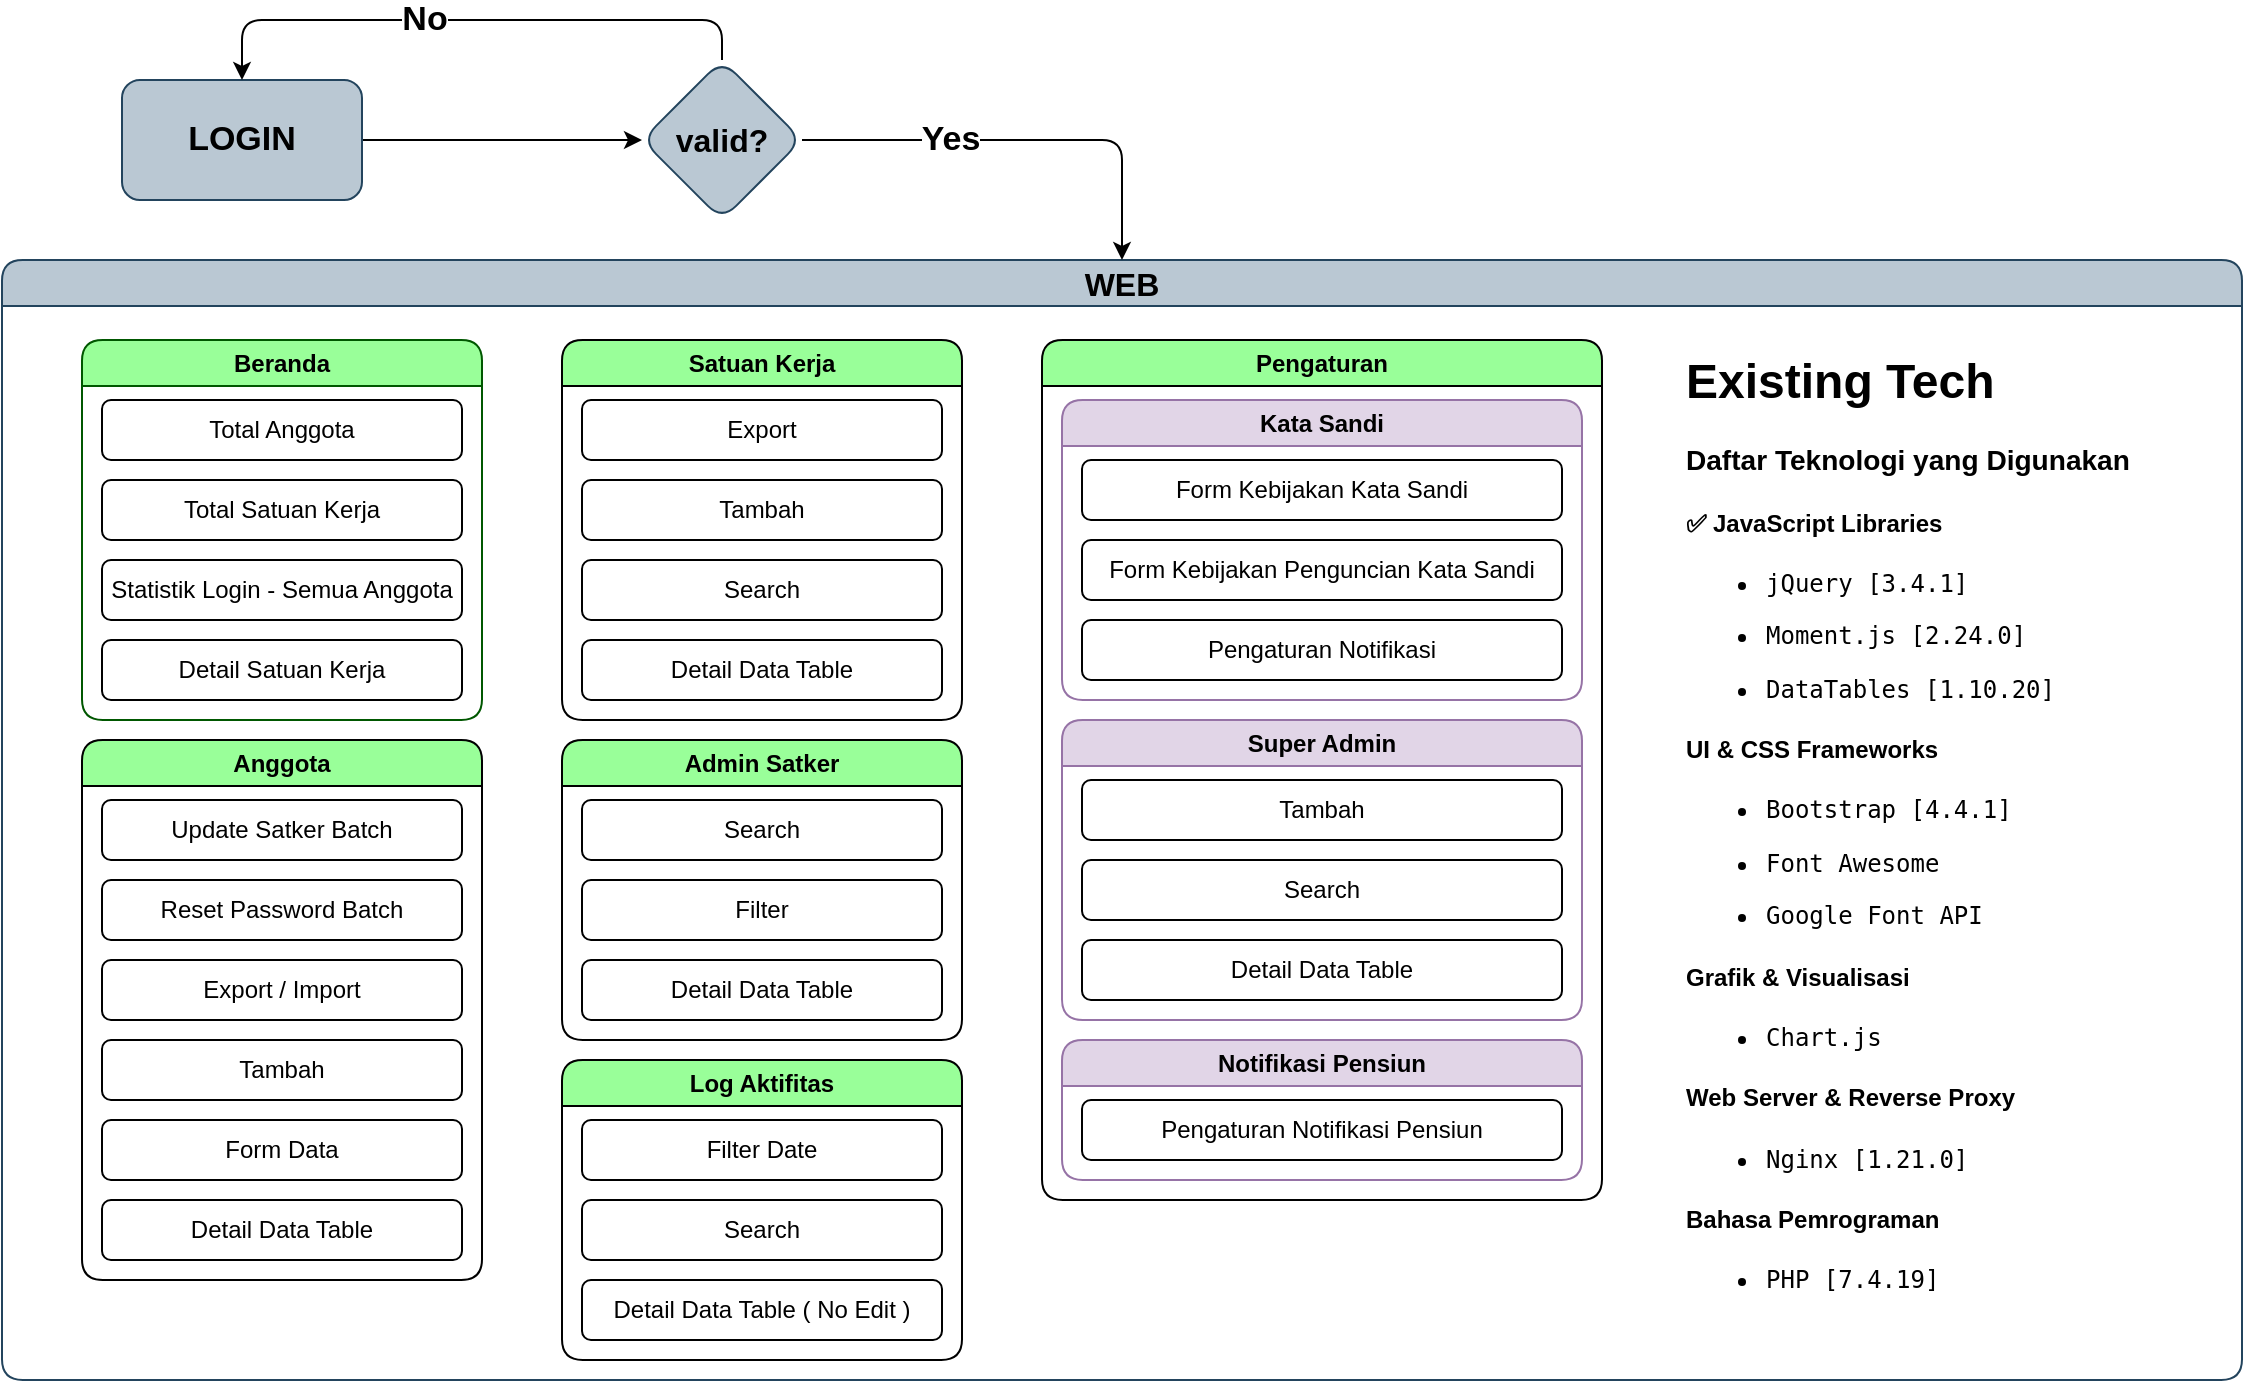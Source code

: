<mxfile version="28.1.0" pages="5">
  <diagram name="flow-app" id="XqosbjUoIenjFJBg-KbU">
    <mxGraphModel dx="1303" dy="1870" grid="1" gridSize="10" guides="1" tooltips="1" connect="1" arrows="1" fold="1" page="1" pageScale="1" pageWidth="827" pageHeight="1169" math="0" shadow="0">
      <root>
        <mxCell id="0" />
        <mxCell id="1" parent="0" />
        <mxCell id="HW3GocyfJ_x_Du0dwWzb-11" style="edgeStyle=orthogonalEdgeStyle;rounded=1;orthogonalLoop=1;jettySize=auto;html=1;exitX=1;exitY=0.5;exitDx=0;exitDy=0;entryX=0;entryY=0.5;entryDx=0;entryDy=0;fontColor=default;labelBackgroundColor=none;" parent="1" source="7VsVqGOLsM9ccXyT8c6a-1" target="HW3GocyfJ_x_Du0dwWzb-1" edge="1">
          <mxGeometry relative="1" as="geometry" />
        </mxCell>
        <mxCell id="7VsVqGOLsM9ccXyT8c6a-1" value="&lt;font style=&quot;font-size: 17px;&quot;&gt;LOGIN&lt;/font&gt;" style="rounded=1;whiteSpace=wrap;html=1;labelBackgroundColor=none;fontStyle=1;fillColor=#bac8d3;strokeColor=#23445d;" parent="1" vertex="1">
          <mxGeometry x="260" y="-50" width="120" height="60" as="geometry" />
        </mxCell>
        <mxCell id="7VsVqGOLsM9ccXyT8c6a-3" value="&lt;font style=&quot;font-size: 16px;&quot;&gt;WEB&lt;/font&gt;" style="swimlane;whiteSpace=wrap;html=1;labelBackgroundColor=none;rounded=1;fillColor=#bac8d3;strokeColor=#23445d;startSize=23;" parent="1" vertex="1">
          <mxGeometry x="200" y="40" width="1120" height="560" as="geometry">
            <mxRectangle x="320" y="40" width="70" height="30" as="alternateBounds" />
          </mxGeometry>
        </mxCell>
        <mxCell id="HW3GocyfJ_x_Du0dwWzb-10" value="&lt;h1 style=&quot;margin-top: 0px;&quot;&gt;Existing Tech&lt;/h1&gt;&lt;h3 data-start=&quot;254&quot; data-end=&quot;292&quot;&gt;Daftar Teknologi yang Digunakan&lt;/h3&gt;&lt;h4 data-start=&quot;294&quot; data-end=&quot;325&quot;&gt;✅ &lt;strong data-start=&quot;301&quot; data-end=&quot;325&quot;&gt;JavaScript Libraries&lt;/strong&gt;&lt;/h4&gt;&lt;ul data-start=&quot;326&quot; data-end=&quot;439&quot;&gt;&lt;li data-start=&quot;326&quot; data-end=&quot;344&quot;&gt;&lt;p data-start=&quot;328&quot; data-end=&quot;344&quot;&gt;&lt;code data-start=&quot;328&quot; data-end=&quot;344&quot;&gt;jQuery [3.4.1]&lt;/code&gt;&lt;/p&gt;&lt;/li&gt;&lt;li data-start=&quot;345&quot; data-end=&quot;367&quot;&gt;&lt;p data-start=&quot;347&quot; data-end=&quot;367&quot;&gt;&lt;code data-start=&quot;347&quot; data-end=&quot;367&quot;&gt;Moment.js [2.24.0]&lt;/code&gt;&lt;/p&gt;&lt;/li&gt;&lt;li data-start=&quot;368&quot; data-end=&quot;392&quot;&gt;&lt;p data-start=&quot;370&quot; data-end=&quot;392&quot;&gt;&lt;code data-start=&quot;370&quot; data-end=&quot;392&quot;&gt;DataTables [1.10.20]&lt;/code&gt;&lt;/p&gt;&lt;/li&gt;&lt;/ul&gt;&lt;h4 data-start=&quot;441&quot; data-end=&quot;472&quot;&gt;&lt;strong data-start=&quot;449&quot; data-end=&quot;472&quot;&gt;UI &amp;amp; CSS Frameworks&lt;/strong&gt;&lt;/h4&gt;&lt;ul data-start=&quot;473&quot; data-end=&quot;531&quot;&gt;&lt;li data-start=&quot;473&quot; data-end=&quot;494&quot;&gt;&lt;p data-start=&quot;475&quot; data-end=&quot;494&quot;&gt;&lt;code data-start=&quot;475&quot; data-end=&quot;494&quot;&gt;Bootstrap [4.4.1]&lt;/code&gt;&lt;/p&gt;&lt;/li&gt;&lt;li data-start=&quot;495&quot; data-end=&quot;511&quot;&gt;&lt;p data-start=&quot;497&quot; data-end=&quot;511&quot;&gt;&lt;code data-start=&quot;497&quot; data-end=&quot;511&quot;&gt;Font Awesome&lt;/code&gt;&lt;/p&gt;&lt;/li&gt;&lt;li data-start=&quot;512&quot; data-end=&quot;531&quot;&gt;&lt;p data-start=&quot;514&quot; data-end=&quot;531&quot;&gt;&lt;code data-start=&quot;514&quot; data-end=&quot;531&quot;&gt;Google Font API&lt;/code&gt;&lt;/p&gt;&lt;/li&gt;&lt;/ul&gt;&lt;h4 data-start=&quot;533&quot; data-end=&quot;565&quot;&gt;&lt;strong data-start=&quot;541&quot; data-end=&quot;565&quot;&gt;Grafik &amp;amp; Visualisasi&lt;/strong&gt;&lt;/h4&gt;&lt;ul data-start=&quot;566&quot; data-end=&quot;578&quot;&gt;&lt;li data-start=&quot;566&quot; data-end=&quot;578&quot;&gt;&lt;p data-start=&quot;568&quot; data-end=&quot;578&quot;&gt;&lt;code data-start=&quot;568&quot; data-end=&quot;578&quot;&gt;Chart.js&lt;/code&gt;&lt;/p&gt;&lt;/li&gt;&lt;/ul&gt;&lt;h4 data-start=&quot;580&quot; data-end=&quot;618&quot;&gt;&lt;strong data-start=&quot;588&quot; data-end=&quot;618&quot;&gt;Web Server &amp;amp; Reverse Proxy&lt;/strong&gt;&lt;/h4&gt;&lt;ul data-start=&quot;619&quot; data-end=&quot;637&quot;&gt;&lt;li data-start=&quot;619&quot; data-end=&quot;637&quot;&gt;&lt;p data-start=&quot;621&quot; data-end=&quot;637&quot;&gt;&lt;code data-start=&quot;621&quot; data-end=&quot;637&quot;&gt;Nginx [1.21.0]&lt;/code&gt;&lt;/p&gt;&lt;/li&gt;&lt;/ul&gt;&lt;h4 data-start=&quot;639&quot; data-end=&quot;670&quot;&gt;&lt;strong data-start=&quot;648&quot; data-end=&quot;670&quot;&gt;Bahasa Pemrograman&lt;/strong&gt;&lt;/h4&gt;&lt;ul data-start=&quot;671&quot; data-end=&quot;687&quot;&gt;&lt;li data-start=&quot;671&quot; data-end=&quot;687&quot;&gt;&lt;p data-start=&quot;673&quot; data-end=&quot;687&quot;&gt;&lt;code data-start=&quot;673&quot; data-end=&quot;687&quot;&gt;PHP [7.4.19]&lt;/code&gt;&lt;/p&gt;&lt;/li&gt;&lt;/ul&gt;" style="text;html=1;whiteSpace=wrap;overflow=hidden;rounded=1;labelBackgroundColor=none;" parent="7VsVqGOLsM9ccXyT8c6a-3" vertex="1">
          <mxGeometry x="840" y="40" width="260" height="500" as="geometry" />
        </mxCell>
        <mxCell id="7VsVqGOLsM9ccXyT8c6a-5" value="Beranda" style="swimlane;whiteSpace=wrap;html=1;labelBackgroundColor=none;rounded=1;fillColor=#99FF99;fontColor=default;strokeColor=#005700;" parent="7VsVqGOLsM9ccXyT8c6a-3" vertex="1">
          <mxGeometry x="40" y="40" width="200" height="190" as="geometry">
            <mxRectangle x="10" y="30" width="90" height="30" as="alternateBounds" />
          </mxGeometry>
        </mxCell>
        <mxCell id="7VsVqGOLsM9ccXyT8c6a-6" value="Total Anggota" style="rounded=1;whiteSpace=wrap;html=1;labelBackgroundColor=none;" parent="7VsVqGOLsM9ccXyT8c6a-5" vertex="1">
          <mxGeometry x="10" y="30" width="180" height="30" as="geometry" />
        </mxCell>
        <mxCell id="7VsVqGOLsM9ccXyT8c6a-7" value="Total Satuan Kerja" style="rounded=1;whiteSpace=wrap;html=1;labelBackgroundColor=none;" parent="7VsVqGOLsM9ccXyT8c6a-5" vertex="1">
          <mxGeometry x="10" y="70" width="180" height="30" as="geometry" />
        </mxCell>
        <mxCell id="7VsVqGOLsM9ccXyT8c6a-11" value="&lt;div&gt;Statistik Login - Semua Anggota&lt;/div&gt;" style="rounded=1;whiteSpace=wrap;html=1;labelBackgroundColor=none;" parent="7VsVqGOLsM9ccXyT8c6a-5" vertex="1">
          <mxGeometry x="10" y="110" width="180" height="30" as="geometry" />
        </mxCell>
        <mxCell id="7VsVqGOLsM9ccXyT8c6a-12" value="Detail Satuan Kerja" style="rounded=1;whiteSpace=wrap;html=1;labelBackgroundColor=none;" parent="7VsVqGOLsM9ccXyT8c6a-5" vertex="1">
          <mxGeometry x="10" y="150" width="180" height="30" as="geometry" />
        </mxCell>
        <mxCell id="7VsVqGOLsM9ccXyT8c6a-13" value="Anggota" style="swimlane;whiteSpace=wrap;html=1;labelBackgroundColor=none;rounded=1;fillColor=#99FF99;" parent="7VsVqGOLsM9ccXyT8c6a-3" vertex="1">
          <mxGeometry x="40" y="240" width="200" height="270" as="geometry" />
        </mxCell>
        <mxCell id="7VsVqGOLsM9ccXyT8c6a-14" value="Update Satker Batch" style="rounded=1;whiteSpace=wrap;html=1;labelBackgroundColor=none;" parent="7VsVqGOLsM9ccXyT8c6a-13" vertex="1">
          <mxGeometry x="10" y="30" width="180" height="30" as="geometry" />
        </mxCell>
        <mxCell id="7VsVqGOLsM9ccXyT8c6a-15" value="Reset Password Batch" style="rounded=1;whiteSpace=wrap;html=1;labelBackgroundColor=none;" parent="7VsVqGOLsM9ccXyT8c6a-13" vertex="1">
          <mxGeometry x="10" y="70" width="180" height="30" as="geometry" />
        </mxCell>
        <mxCell id="7VsVqGOLsM9ccXyT8c6a-16" value="&lt;div&gt;Form Data&lt;/div&gt;" style="rounded=1;whiteSpace=wrap;html=1;labelBackgroundColor=none;" parent="7VsVqGOLsM9ccXyT8c6a-13" vertex="1">
          <mxGeometry x="10" y="190" width="180" height="30" as="geometry" />
        </mxCell>
        <mxCell id="7VsVqGOLsM9ccXyT8c6a-17" value="Detail Data Table" style="rounded=1;whiteSpace=wrap;html=1;labelBackgroundColor=none;" parent="7VsVqGOLsM9ccXyT8c6a-13" vertex="1">
          <mxGeometry x="10" y="230" width="180" height="30" as="geometry" />
        </mxCell>
        <mxCell id="7VsVqGOLsM9ccXyT8c6a-18" value="Export / Import" style="rounded=1;whiteSpace=wrap;html=1;labelBackgroundColor=none;" parent="7VsVqGOLsM9ccXyT8c6a-13" vertex="1">
          <mxGeometry x="10" y="110" width="180" height="30" as="geometry" />
        </mxCell>
        <mxCell id="7VsVqGOLsM9ccXyT8c6a-19" value="Tambah" style="rounded=1;whiteSpace=wrap;html=1;labelBackgroundColor=none;" parent="7VsVqGOLsM9ccXyT8c6a-13" vertex="1">
          <mxGeometry x="10" y="150" width="180" height="30" as="geometry" />
        </mxCell>
        <mxCell id="7VsVqGOLsM9ccXyT8c6a-20" value="Admin Satker" style="swimlane;whiteSpace=wrap;html=1;labelBackgroundColor=none;rounded=1;fillColor=#99FF99;" parent="7VsVqGOLsM9ccXyT8c6a-3" vertex="1">
          <mxGeometry x="280" y="240" width="200" height="150" as="geometry" />
        </mxCell>
        <mxCell id="7VsVqGOLsM9ccXyT8c6a-21" value="Search" style="rounded=1;whiteSpace=wrap;html=1;labelBackgroundColor=none;" parent="7VsVqGOLsM9ccXyT8c6a-20" vertex="1">
          <mxGeometry x="10" y="30" width="180" height="30" as="geometry" />
        </mxCell>
        <mxCell id="7VsVqGOLsM9ccXyT8c6a-22" value="Filter" style="rounded=1;whiteSpace=wrap;html=1;labelBackgroundColor=none;" parent="7VsVqGOLsM9ccXyT8c6a-20" vertex="1">
          <mxGeometry x="10" y="70" width="180" height="30" as="geometry" />
        </mxCell>
        <mxCell id="7VsVqGOLsM9ccXyT8c6a-25" value="Detail Data Table" style="rounded=1;whiteSpace=wrap;html=1;labelBackgroundColor=none;" parent="7VsVqGOLsM9ccXyT8c6a-20" vertex="1">
          <mxGeometry x="10" y="110" width="180" height="30" as="geometry" />
        </mxCell>
        <mxCell id="7VsVqGOLsM9ccXyT8c6a-27" value="Satuan Kerja" style="swimlane;whiteSpace=wrap;html=1;labelBackgroundColor=none;rounded=1;fillColor=#99FF99;" parent="7VsVqGOLsM9ccXyT8c6a-3" vertex="1">
          <mxGeometry x="280" y="40" width="200" height="190" as="geometry" />
        </mxCell>
        <mxCell id="7VsVqGOLsM9ccXyT8c6a-28" value="Export" style="rounded=1;whiteSpace=wrap;html=1;labelBackgroundColor=none;" parent="7VsVqGOLsM9ccXyT8c6a-27" vertex="1">
          <mxGeometry x="10" y="30" width="180" height="30" as="geometry" />
        </mxCell>
        <mxCell id="7VsVqGOLsM9ccXyT8c6a-29" value="Tambah" style="rounded=1;whiteSpace=wrap;html=1;labelBackgroundColor=none;" parent="7VsVqGOLsM9ccXyT8c6a-27" vertex="1">
          <mxGeometry x="10" y="70" width="180" height="30" as="geometry" />
        </mxCell>
        <mxCell id="7VsVqGOLsM9ccXyT8c6a-30" value="Search" style="rounded=1;whiteSpace=wrap;html=1;labelBackgroundColor=none;" parent="7VsVqGOLsM9ccXyT8c6a-27" vertex="1">
          <mxGeometry x="10" y="110" width="180" height="30" as="geometry" />
        </mxCell>
        <mxCell id="7VsVqGOLsM9ccXyT8c6a-31" value="Detail Data Table" style="rounded=1;whiteSpace=wrap;html=1;labelBackgroundColor=none;" parent="7VsVqGOLsM9ccXyT8c6a-27" vertex="1">
          <mxGeometry x="10" y="150" width="180" height="30" as="geometry" />
        </mxCell>
        <mxCell id="7VsVqGOLsM9ccXyT8c6a-32" value="Pengaturan" style="swimlane;whiteSpace=wrap;html=1;labelBackgroundColor=none;rounded=1;fillColor=#99FF99;" parent="7VsVqGOLsM9ccXyT8c6a-3" vertex="1">
          <mxGeometry x="520" y="40" width="280" height="430" as="geometry" />
        </mxCell>
        <mxCell id="7VsVqGOLsM9ccXyT8c6a-37" value="Kata Sandi" style="swimlane;whiteSpace=wrap;html=1;labelBackgroundColor=none;rounded=1;fillColor=#e1d5e7;strokeColor=#9673a6;" parent="7VsVqGOLsM9ccXyT8c6a-32" vertex="1">
          <mxGeometry x="10" y="30" width="260" height="150" as="geometry" />
        </mxCell>
        <mxCell id="7VsVqGOLsM9ccXyT8c6a-38" value="Form&amp;nbsp;Kebijakan Kata Sandi" style="rounded=1;whiteSpace=wrap;html=1;labelBackgroundColor=none;" parent="7VsVqGOLsM9ccXyT8c6a-37" vertex="1">
          <mxGeometry x="10" y="30" width="240" height="30" as="geometry" />
        </mxCell>
        <mxCell id="7VsVqGOLsM9ccXyT8c6a-39" value="Form&amp;nbsp;Kebijakan Penguncian Kata Sandi" style="rounded=1;whiteSpace=wrap;html=1;labelBackgroundColor=none;" parent="7VsVqGOLsM9ccXyT8c6a-37" vertex="1">
          <mxGeometry x="10" y="70" width="240" height="30" as="geometry" />
        </mxCell>
        <mxCell id="7VsVqGOLsM9ccXyT8c6a-40" value="Pengaturan Notifikasi" style="rounded=1;whiteSpace=wrap;html=1;labelBackgroundColor=none;" parent="7VsVqGOLsM9ccXyT8c6a-37" vertex="1">
          <mxGeometry x="10" y="110" width="240" height="30" as="geometry" />
        </mxCell>
        <mxCell id="7VsVqGOLsM9ccXyT8c6a-42" value="Super Admin" style="swimlane;whiteSpace=wrap;html=1;labelBackgroundColor=none;rounded=1;fillColor=#e1d5e7;strokeColor=#9673a6;" parent="7VsVqGOLsM9ccXyT8c6a-32" vertex="1">
          <mxGeometry x="10" y="190" width="260" height="150" as="geometry" />
        </mxCell>
        <mxCell id="7VsVqGOLsM9ccXyT8c6a-43" value="Tambah" style="rounded=1;whiteSpace=wrap;html=1;labelBackgroundColor=none;" parent="7VsVqGOLsM9ccXyT8c6a-42" vertex="1">
          <mxGeometry x="10" y="30" width="240" height="30" as="geometry" />
        </mxCell>
        <mxCell id="7VsVqGOLsM9ccXyT8c6a-44" value="Search" style="rounded=1;whiteSpace=wrap;html=1;labelBackgroundColor=none;" parent="7VsVqGOLsM9ccXyT8c6a-42" vertex="1">
          <mxGeometry x="10" y="70" width="240" height="30" as="geometry" />
        </mxCell>
        <mxCell id="7VsVqGOLsM9ccXyT8c6a-45" value="Detail Data Table" style="rounded=1;whiteSpace=wrap;html=1;labelBackgroundColor=none;" parent="7VsVqGOLsM9ccXyT8c6a-42" vertex="1">
          <mxGeometry x="10" y="110" width="240" height="30" as="geometry" />
        </mxCell>
        <mxCell id="7VsVqGOLsM9ccXyT8c6a-46" value="Notifikasi Pensiun" style="swimlane;whiteSpace=wrap;html=1;labelBackgroundColor=none;rounded=1;fillColor=#e1d5e7;strokeColor=#9673a6;" parent="7VsVqGOLsM9ccXyT8c6a-32" vertex="1">
          <mxGeometry x="10" y="350" width="260" height="70" as="geometry" />
        </mxCell>
        <mxCell id="7VsVqGOLsM9ccXyT8c6a-47" value="Pengaturan Notifikasi Pensiun" style="rounded=1;whiteSpace=wrap;html=1;labelBackgroundColor=none;" parent="7VsVqGOLsM9ccXyT8c6a-46" vertex="1">
          <mxGeometry x="10" y="30" width="240" height="30" as="geometry" />
        </mxCell>
        <mxCell id="7VsVqGOLsM9ccXyT8c6a-50" value="Log Aktifitas" style="swimlane;whiteSpace=wrap;html=1;labelBackgroundColor=none;rounded=1;fillColor=#99FF99;" parent="7VsVqGOLsM9ccXyT8c6a-3" vertex="1">
          <mxGeometry x="280" y="400" width="200" height="150" as="geometry" />
        </mxCell>
        <mxCell id="7VsVqGOLsM9ccXyT8c6a-51" value="Filter Date" style="rounded=1;whiteSpace=wrap;html=1;labelBackgroundColor=none;" parent="7VsVqGOLsM9ccXyT8c6a-50" vertex="1">
          <mxGeometry x="10" y="30" width="180" height="30" as="geometry" />
        </mxCell>
        <mxCell id="7VsVqGOLsM9ccXyT8c6a-52" value="Search" style="rounded=1;whiteSpace=wrap;html=1;labelBackgroundColor=none;" parent="7VsVqGOLsM9ccXyT8c6a-50" vertex="1">
          <mxGeometry x="10" y="70" width="180" height="30" as="geometry" />
        </mxCell>
        <mxCell id="7VsVqGOLsM9ccXyT8c6a-53" value="Detail Data Table ( No Edit )" style="rounded=1;whiteSpace=wrap;html=1;labelBackgroundColor=none;" parent="7VsVqGOLsM9ccXyT8c6a-50" vertex="1">
          <mxGeometry x="10" y="110" width="180" height="30" as="geometry" />
        </mxCell>
        <mxCell id="HW3GocyfJ_x_Du0dwWzb-3" style="edgeStyle=orthogonalEdgeStyle;rounded=1;orthogonalLoop=1;jettySize=auto;html=1;exitX=1;exitY=0.5;exitDx=0;exitDy=0;entryX=0.5;entryY=0;entryDx=0;entryDy=0;labelBackgroundColor=none;fontColor=default;" parent="1" source="HW3GocyfJ_x_Du0dwWzb-1" target="7VsVqGOLsM9ccXyT8c6a-3" edge="1">
          <mxGeometry relative="1" as="geometry" />
        </mxCell>
        <mxCell id="HW3GocyfJ_x_Du0dwWzb-4" value="Yes" style="edgeLabel;html=1;align=center;verticalAlign=middle;resizable=0;points=[];labelBackgroundColor=default;fontStyle=1;rounded=1;fontSize=17;" parent="HW3GocyfJ_x_Du0dwWzb-3" vertex="1" connectable="0">
          <mxGeometry x="-0.33" relative="1" as="geometry">
            <mxPoint as="offset" />
          </mxGeometry>
        </mxCell>
        <mxCell id="HW3GocyfJ_x_Du0dwWzb-7" style="edgeStyle=orthogonalEdgeStyle;rounded=1;orthogonalLoop=1;jettySize=auto;html=1;exitX=0.5;exitY=0;exitDx=0;exitDy=0;entryX=0.5;entryY=0;entryDx=0;entryDy=0;labelBackgroundColor=none;fontColor=default;" parent="1" source="HW3GocyfJ_x_Du0dwWzb-1" target="7VsVqGOLsM9ccXyT8c6a-1" edge="1">
          <mxGeometry relative="1" as="geometry" />
        </mxCell>
        <mxCell id="HW3GocyfJ_x_Du0dwWzb-8" value="No" style="edgeLabel;html=1;align=center;verticalAlign=middle;resizable=0;points=[];labelBackgroundColor=default;fontStyle=1;rounded=1;fontSize=17;" parent="HW3GocyfJ_x_Du0dwWzb-7" vertex="1" connectable="0">
          <mxGeometry x="0.166" relative="1" as="geometry">
            <mxPoint as="offset" />
          </mxGeometry>
        </mxCell>
        <mxCell id="HW3GocyfJ_x_Du0dwWzb-1" value="&lt;font style=&quot;font-size: 16px;&quot;&gt;valid?&lt;/font&gt;" style="rhombus;whiteSpace=wrap;html=1;labelBackgroundColor=none;fontStyle=1;rounded=1;fillColor=#bac8d3;strokeColor=#23445d;" parent="1" vertex="1">
          <mxGeometry x="520" y="-60" width="80" height="80" as="geometry" />
        </mxCell>
      </root>
    </mxGraphModel>
  </diagram>
  <diagram id="DjxgRaAiF9pDD5FH2beJ" name="high-class-diagram">
    <mxGraphModel dx="2522" dy="1637" grid="1" gridSize="10" guides="1" tooltips="1" connect="1" arrows="1" fold="1" page="1" pageScale="1" pageWidth="827" pageHeight="1169" math="0" shadow="0">
      <root>
        <mxCell id="0" />
        <mxCell id="1" parent="0" />
        <mxCell id="h93mqvkhBPS62E_pyWDb-12" value="" style="rounded=0;whiteSpace=wrap;html=1;" parent="1" vertex="1">
          <mxGeometry x="-610" y="-440" width="380" height="400" as="geometry" />
        </mxCell>
        <mxCell id="p6Ga0_kYFzvnGCnmTtnK-66" value="" style="rounded=0;whiteSpace=wrap;html=1;" parent="1" vertex="1">
          <mxGeometry x="-30" width="120" height="80" as="geometry" />
        </mxCell>
        <mxCell id="p6Ga0_kYFzvnGCnmTtnK-18" value="" style="rounded=0;whiteSpace=wrap;html=1;labelBackgroundColor=none;fillColor=#FAE5C7;strokeColor=#0F8B8D;fontColor=#143642;" parent="1" vertex="1">
          <mxGeometry x="180" y="-330" width="470" height="570" as="geometry" />
        </mxCell>
        <mxCell id="1v6Px1dDgjzuycWK7KgA-1" value="" style="rounded=0;whiteSpace=wrap;html=1;labelBackgroundColor=none;fillColor=#b1ddf0;strokeColor=#10739e;" parent="1" vertex="1">
          <mxGeometry x="190" y="-300" width="280" height="530" as="geometry" />
        </mxCell>
        <mxCell id="p6Ga0_kYFzvnGCnmTtnK-1" value="" style="rounded=0;whiteSpace=wrap;html=1;labelBackgroundColor=none;fillColor=#ffcccc;strokeColor=#36393d;" parent="1" vertex="1">
          <mxGeometry x="-10" y="-260" width="130" height="110" as="geometry" />
        </mxCell>
        <mxCell id="p6Ga0_kYFzvnGCnmTtnK-2" value="SIPP" style="rounded=0;whiteSpace=wrap;html=1;labelBackgroundColor=none;fillColor=#e1d5e7;strokeColor=#9673a6;" parent="1" vertex="1">
          <mxGeometry x="-20" y="-100" width="120" height="60" as="geometry" />
        </mxCell>
        <mxCell id="p6Ga0_kYFzvnGCnmTtnK-3" value="Database" style="rounded=0;whiteSpace=wrap;html=1;labelBackgroundColor=none;fillColor=#a0522d;strokeColor=#6D1F00;fontColor=#ffffff;" parent="1" vertex="1">
          <mxGeometry x="490" y="-300" width="120" height="60" as="geometry" />
        </mxCell>
        <mxCell id="p6Ga0_kYFzvnGCnmTtnK-21" style="edgeStyle=orthogonalEdgeStyle;rounded=0;orthogonalLoop=1;jettySize=auto;html=1;exitX=1;exitY=0.25;exitDx=0;exitDy=0;entryX=0.5;entryY=1;entryDx=0;entryDy=0;startArrow=classic;startFill=1;labelBackgroundColor=none;strokeColor=#A8201A;fontColor=default;strokeWidth=2;" parent="1" source="p6Ga0_kYFzvnGCnmTtnK-19" target="p6Ga0_kYFzvnGCnmTtnK-3" edge="1">
          <mxGeometry relative="1" as="geometry">
            <Array as="points">
              <mxPoint x="480" y="-248" />
              <mxPoint x="480" y="-220" />
              <mxPoint x="550" y="-220" />
            </Array>
          </mxGeometry>
        </mxCell>
        <mxCell id="p6Ga0_kYFzvnGCnmTtnK-19" value="Dashboard" style="rounded=0;whiteSpace=wrap;html=1;labelBackgroundColor=none;fillColor=#FAE5C7;strokeColor=#0F8B8D;fontColor=#143642;" parent="1" vertex="1">
          <mxGeometry x="200" y="-260" width="90" height="50" as="geometry" />
        </mxCell>
        <mxCell id="p6Ga0_kYFzvnGCnmTtnK-20" value="Mail Management" style="text;html=1;align=left;verticalAlign=middle;whiteSpace=wrap;rounded=0;spacingLeft=10;labelBackgroundColor=none;fontColor=#143642;" parent="1" vertex="1">
          <mxGeometry x="190" y="-300" width="250" height="30" as="geometry" />
        </mxCell>
        <mxCell id="p6Ga0_kYFzvnGCnmTtnK-23" style="edgeStyle=orthogonalEdgeStyle;rounded=0;orthogonalLoop=1;jettySize=auto;html=1;exitX=1;exitY=0.25;exitDx=0;exitDy=0;entryX=0.5;entryY=1;entryDx=0;entryDy=0;labelBackgroundColor=none;strokeColor=#A8201A;fontColor=default;startArrow=classic;startFill=1;strokeWidth=2;" parent="1" source="p6Ga0_kYFzvnGCnmTtnK-22" target="p6Ga0_kYFzvnGCnmTtnK-3" edge="1">
          <mxGeometry relative="1" as="geometry" />
        </mxCell>
        <mxCell id="p6Ga0_kYFzvnGCnmTtnK-22" value="Anggota" style="rounded=0;whiteSpace=wrap;html=1;labelBackgroundColor=none;fillColor=#FAE5C7;strokeColor=#0F8B8D;fontColor=#143642;" parent="1" vertex="1">
          <mxGeometry x="200" y="-190" width="90" height="50" as="geometry" />
        </mxCell>
        <mxCell id="p6Ga0_kYFzvnGCnmTtnK-24" value="Admin Satker" style="rounded=0;whiteSpace=wrap;html=1;labelBackgroundColor=none;fillColor=#FAE5C7;strokeColor=#0F8B8D;fontColor=#143642;" parent="1" vertex="1">
          <mxGeometry x="200" y="-120" width="90" height="50" as="geometry" />
        </mxCell>
        <mxCell id="p6Ga0_kYFzvnGCnmTtnK-26" style="edgeStyle=orthogonalEdgeStyle;rounded=0;orthogonalLoop=1;jettySize=auto;html=1;exitX=0;exitY=0.25;exitDx=0;exitDy=0;entryX=1;entryY=0.5;entryDx=0;entryDy=0;startArrow=classic;startFill=1;labelBackgroundColor=none;strokeColor=#A8201A;fontColor=default;strokeWidth=2;" parent="1" source="p6Ga0_kYFzvnGCnmTtnK-25" target="p6Ga0_kYFzvnGCnmTtnK-19" edge="1">
          <mxGeometry relative="1" as="geometry" />
        </mxCell>
        <mxCell id="p6Ga0_kYFzvnGCnmTtnK-31" style="edgeStyle=orthogonalEdgeStyle;rounded=0;orthogonalLoop=1;jettySize=auto;html=1;exitX=1;exitY=0.5;exitDx=0;exitDy=0;entryX=0.5;entryY=1;entryDx=0;entryDy=0;labelBackgroundColor=none;strokeColor=#A8201A;fontColor=default;startArrow=classic;startFill=1;strokeWidth=2;" parent="1" source="p6Ga0_kYFzvnGCnmTtnK-25" target="p6Ga0_kYFzvnGCnmTtnK-3" edge="1">
          <mxGeometry relative="1" as="geometry" />
        </mxCell>
        <mxCell id="p6Ga0_kYFzvnGCnmTtnK-25" value="Satuan Kerja" style="rounded=0;whiteSpace=wrap;html=1;labelBackgroundColor=none;fillColor=#FAE5C7;strokeColor=#0F8B8D;fontColor=#143642;" parent="1" vertex="1">
          <mxGeometry x="369" y="-160" width="90" height="50" as="geometry" />
        </mxCell>
        <mxCell id="p6Ga0_kYFzvnGCnmTtnK-33" value="" style="rounded=0;whiteSpace=wrap;html=1;labelBackgroundColor=none;fillColor=#FAE5C7;strokeColor=#0F8B8D;fontColor=#143642;" parent="1" vertex="1">
          <mxGeometry x="210" y="-30" width="230" height="250" as="geometry" />
        </mxCell>
        <mxCell id="p6Ga0_kYFzvnGCnmTtnK-34" value="Pengaturan" style="text;html=1;align=left;verticalAlign=middle;whiteSpace=wrap;rounded=0;spacingLeft=10;labelBackgroundColor=none;fontColor=#143642;" parent="1" vertex="1">
          <mxGeometry x="210" y="-30" width="90" height="30" as="geometry" />
        </mxCell>
        <mxCell id="p6Ga0_kYFzvnGCnmTtnK-36" style="edgeStyle=orthogonalEdgeStyle;rounded=0;orthogonalLoop=1;jettySize=auto;html=1;exitX=1;exitY=0.5;exitDx=0;exitDy=0;entryX=0.5;entryY=1;entryDx=0;entryDy=0;startArrow=classic;startFill=1;labelBackgroundColor=none;strokeColor=#A8201A;fontColor=default;strokeWidth=2;" parent="1" source="p6Ga0_kYFzvnGCnmTtnK-35" target="p6Ga0_kYFzvnGCnmTtnK-3" edge="1">
          <mxGeometry relative="1" as="geometry" />
        </mxCell>
        <mxCell id="p6Ga0_kYFzvnGCnmTtnK-35" value="Kata Sandi" style="rounded=0;whiteSpace=wrap;html=1;labelBackgroundColor=none;fillColor=#FAE5C7;strokeColor=#0F8B8D;fontColor=#143642;" parent="1" vertex="1">
          <mxGeometry x="220" width="140" height="30" as="geometry" />
        </mxCell>
        <mxCell id="p6Ga0_kYFzvnGCnmTtnK-38" value="Super Admin" style="rounded=0;whiteSpace=wrap;html=1;labelBackgroundColor=none;fillColor=#FAE5C7;strokeColor=#0F8B8D;fontColor=#143642;" parent="1" vertex="1">
          <mxGeometry x="220" y="40" width="140" height="30" as="geometry" />
        </mxCell>
        <mxCell id="p6Ga0_kYFzvnGCnmTtnK-39" style="edgeStyle=orthogonalEdgeStyle;rounded=0;orthogonalLoop=1;jettySize=auto;html=1;exitX=1;exitY=0.5;exitDx=0;exitDy=0;entryX=0.5;entryY=1;entryDx=0;entryDy=0;startArrow=classic;startFill=1;labelBackgroundColor=none;strokeColor=#A8201A;fontColor=default;strokeWidth=2;" parent="1" source="p6Ga0_kYFzvnGCnmTtnK-38" target="p6Ga0_kYFzvnGCnmTtnK-3" edge="1">
          <mxGeometry relative="1" as="geometry" />
        </mxCell>
        <mxCell id="p6Ga0_kYFzvnGCnmTtnK-40" value="Notifikasi Pensiun" style="rounded=0;whiteSpace=wrap;html=1;labelBackgroundColor=none;fillColor=#FAE5C7;strokeColor=#0F8B8D;fontColor=#143642;" parent="1" vertex="1">
          <mxGeometry x="220" y="80" width="140" height="30" as="geometry" />
        </mxCell>
        <mxCell id="p6Ga0_kYFzvnGCnmTtnK-41" style="edgeStyle=orthogonalEdgeStyle;rounded=0;orthogonalLoop=1;jettySize=auto;html=1;exitX=1;exitY=0.5;exitDx=0;exitDy=0;entryX=0.5;entryY=1;entryDx=0;entryDy=0;startArrow=classic;startFill=1;labelBackgroundColor=none;strokeColor=#A8201A;fontColor=default;strokeWidth=2;" parent="1" source="p6Ga0_kYFzvnGCnmTtnK-40" target="p6Ga0_kYFzvnGCnmTtnK-3" edge="1">
          <mxGeometry relative="1" as="geometry" />
        </mxCell>
        <mxCell id="p6Ga0_kYFzvnGCnmTtnK-43" value="Log Aktifitas" style="rounded=0;whiteSpace=wrap;html=1;labelBackgroundColor=none;fillColor=#FAE5C7;strokeColor=#0F8B8D;fontColor=#143642;" parent="1" vertex="1">
          <mxGeometry x="220" y="120" width="140" height="30" as="geometry" />
        </mxCell>
        <mxCell id="p6Ga0_kYFzvnGCnmTtnK-46" value="Scheduler Sinkronisasi&lt;br&gt;Anggota SIPP" style="rounded=0;whiteSpace=wrap;html=1;labelBackgroundColor=none;fillColor=#FAE5C7;fontColor=#143642;strokeColor=#0F8B8D;" parent="1" vertex="1">
          <mxGeometry x="220" y="160" width="140" height="50" as="geometry" />
        </mxCell>
        <mxCell id="p6Ga0_kYFzvnGCnmTtnK-50" value="Zimbra" style="text;html=1;align=left;verticalAlign=middle;whiteSpace=wrap;rounded=0;spacingLeft=10;labelBackgroundColor=none;fontColor=#143642;" parent="1" vertex="1">
          <mxGeometry x="-10" y="-260" width="130" height="30" as="geometry" />
        </mxCell>
        <mxCell id="p6Ga0_kYFzvnGCnmTtnK-51" value="OpenLDAP" style="rounded=0;whiteSpace=wrap;html=1;labelBackgroundColor=none;fillColor=#FAE5C7;strokeColor=#0F8B8D;fontColor=#143642;" parent="1" vertex="1">
          <mxGeometry x="5" y="-210" width="90" height="50" as="geometry" />
        </mxCell>
        <mxCell id="p6Ga0_kYFzvnGCnmTtnK-52" style="edgeStyle=orthogonalEdgeStyle;rounded=0;orthogonalLoop=1;jettySize=auto;html=1;exitX=0;exitY=0.5;exitDx=0;exitDy=0;entryX=0.5;entryY=0;entryDx=0;entryDy=0;labelBackgroundColor=none;strokeColor=#A8201A;fontColor=default;startArrow=oval;startFill=1;strokeWidth=2;" parent="1" source="p6Ga0_kYFzvnGCnmTtnK-51" target="p6Ga0_kYFzvnGCnmTtnK-20" edge="1">
          <mxGeometry relative="1" as="geometry">
            <Array as="points">
              <mxPoint x="-20" y="-185" />
              <mxPoint x="-20" y="-340" />
              <mxPoint x="315" y="-340" />
            </Array>
          </mxGeometry>
        </mxCell>
        <mxCell id="p6Ga0_kYFzvnGCnmTtnK-47" style="edgeStyle=orthogonalEdgeStyle;rounded=0;orthogonalLoop=1;jettySize=auto;html=1;exitX=1;exitY=0.25;exitDx=0;exitDy=0;entryX=1;entryY=0.5;entryDx=0;entryDy=0;labelBackgroundColor=none;strokeColor=#A8201A;fontColor=default;startArrow=oval;startFill=1;strokeWidth=2;" parent="1" source="p6Ga0_kYFzvnGCnmTtnK-2" target="p6Ga0_kYFzvnGCnmTtnK-46" edge="1">
          <mxGeometry relative="1" as="geometry">
            <Array as="points">
              <mxPoint x="120" y="-85" />
              <mxPoint x="120" y="250" />
              <mxPoint x="380" y="250" />
              <mxPoint x="380" y="185" />
            </Array>
          </mxGeometry>
        </mxCell>
        <mxCell id="p6Ga0_kYFzvnGCnmTtnK-45" style="edgeStyle=orthogonalEdgeStyle;rounded=0;orthogonalLoop=1;jettySize=auto;html=1;exitX=1;exitY=0.75;exitDx=0;exitDy=0;entryX=0;entryY=0.5;entryDx=0;entryDy=0;labelBackgroundColor=none;strokeColor=#A8201A;fontColor=default;startArrow=oval;startFill=1;strokeWidth=2;" parent="1" source="p6Ga0_kYFzvnGCnmTtnK-2" target="p6Ga0_kYFzvnGCnmTtnK-19" edge="1">
          <mxGeometry relative="1" as="geometry">
            <Array as="points">
              <mxPoint x="170" y="-55" />
              <mxPoint x="170" y="-235" />
            </Array>
          </mxGeometry>
        </mxCell>
        <mxCell id="p6Ga0_kYFzvnGCnmTtnK-49" style="edgeStyle=orthogonalEdgeStyle;rounded=0;orthogonalLoop=1;jettySize=auto;html=1;exitX=0;exitY=0.5;exitDx=0;exitDy=0;entryX=0.5;entryY=0;entryDx=0;entryDy=0;labelBackgroundColor=none;strokeColor=#A8201A;fontColor=default;startArrow=oval;startFill=1;strokeWidth=2;" parent="1" source="p6Ga0_kYFzvnGCnmTtnK-46" target="p6Ga0_kYFzvnGCnmTtnK-1" edge="1">
          <mxGeometry relative="1" as="geometry">
            <mxPoint x="240" y="-445" as="targetPoint" />
            <Array as="points">
              <mxPoint x="150" y="185" />
              <mxPoint x="150" y="-290" />
              <mxPoint x="55" y="-290" />
            </Array>
          </mxGeometry>
        </mxCell>
        <mxCell id="p6Ga0_kYFzvnGCnmTtnK-37" style="edgeStyle=orthogonalEdgeStyle;rounded=0;orthogonalLoop=1;jettySize=auto;html=1;exitX=0;exitY=0.5;exitDx=0;exitDy=0;entryX=0.5;entryY=0;entryDx=0;entryDy=0;labelBackgroundColor=none;strokeColor=#A8201A;fontColor=default;startArrow=oval;startFill=1;strokeWidth=2;" parent="1" source="p6Ga0_kYFzvnGCnmTtnK-35" target="p6Ga0_kYFzvnGCnmTtnK-1" edge="1">
          <mxGeometry relative="1" as="geometry">
            <Array as="points">
              <mxPoint x="150" y="15" />
              <mxPoint x="150" y="-290" />
              <mxPoint x="55" y="-290" />
            </Array>
          </mxGeometry>
        </mxCell>
        <mxCell id="p6Ga0_kYFzvnGCnmTtnK-42" style="edgeStyle=orthogonalEdgeStyle;rounded=0;orthogonalLoop=1;jettySize=auto;html=1;exitX=0;exitY=0.5;exitDx=0;exitDy=0;entryX=0.5;entryY=0;entryDx=0;entryDy=0;labelBackgroundColor=none;strokeColor=#A8201A;fontColor=default;startArrow=oval;startFill=1;strokeWidth=2;" parent="1" source="p6Ga0_kYFzvnGCnmTtnK-40" target="p6Ga0_kYFzvnGCnmTtnK-50" edge="1">
          <mxGeometry relative="1" as="geometry">
            <Array as="points">
              <mxPoint x="150" y="95" />
              <mxPoint x="150" y="-290" />
              <mxPoint x="55" y="-290" />
            </Array>
          </mxGeometry>
        </mxCell>
        <mxCell id="p6Ga0_kYFzvnGCnmTtnK-44" style="edgeStyle=orthogonalEdgeStyle;rounded=0;orthogonalLoop=1;jettySize=auto;html=1;exitX=1;exitY=0.5;exitDx=0;exitDy=0;entryX=0.5;entryY=1;entryDx=0;entryDy=0;startArrow=oval;startFill=1;labelBackgroundColor=none;strokeColor=#A8201A;fontColor=default;strokeWidth=2;" parent="1" source="p6Ga0_kYFzvnGCnmTtnK-43" target="p6Ga0_kYFzvnGCnmTtnK-3" edge="1">
          <mxGeometry relative="1" as="geometry" />
        </mxCell>
        <mxCell id="p6Ga0_kYFzvnGCnmTtnK-48" style="edgeStyle=orthogonalEdgeStyle;rounded=0;orthogonalLoop=1;jettySize=auto;html=1;exitX=1;exitY=0.25;exitDx=0;exitDy=0;entryX=0.5;entryY=1;entryDx=0;entryDy=0;startArrow=oval;startFill=1;labelBackgroundColor=none;strokeColor=#A8201A;fontColor=default;strokeWidth=2;" parent="1" source="p6Ga0_kYFzvnGCnmTtnK-46" target="p6Ga0_kYFzvnGCnmTtnK-3" edge="1">
          <mxGeometry relative="1" as="geometry" />
        </mxCell>
        <mxCell id="p6Ga0_kYFzvnGCnmTtnK-28" style="edgeStyle=orthogonalEdgeStyle;rounded=0;orthogonalLoop=1;jettySize=auto;html=1;exitX=1;exitY=0.5;exitDx=0;exitDy=0;entryX=0.001;entryY=0.603;entryDx=0;entryDy=0;entryPerimeter=0;labelBackgroundColor=none;strokeColor=#A8201A;fontColor=default;startArrow=oval;startFill=1;strokeWidth=2;" parent="1" source="p6Ga0_kYFzvnGCnmTtnK-24" target="p6Ga0_kYFzvnGCnmTtnK-25" edge="1">
          <mxGeometry relative="1" as="geometry">
            <Array as="points">
              <mxPoint x="340" y="-95" />
              <mxPoint x="340" y="-130" />
            </Array>
          </mxGeometry>
        </mxCell>
        <mxCell id="p6Ga0_kYFzvnGCnmTtnK-29" style="edgeStyle=orthogonalEdgeStyle;rounded=0;orthogonalLoop=1;jettySize=auto;html=1;exitX=1;exitY=0.25;exitDx=0;exitDy=0;entryX=1;entryY=0.75;entryDx=0;entryDy=0;labelBackgroundColor=none;strokeColor=#A8201A;fontColor=default;startArrow=oval;startFill=1;strokeWidth=2;" parent="1" source="p6Ga0_kYFzvnGCnmTtnK-24" target="p6Ga0_kYFzvnGCnmTtnK-22" edge="1">
          <mxGeometry relative="1" as="geometry">
            <Array as="points">
              <mxPoint x="310" y="-107" />
              <mxPoint x="310" y="-153" />
            </Array>
          </mxGeometry>
        </mxCell>
        <mxCell id="p6Ga0_kYFzvnGCnmTtnK-30" style="edgeStyle=orthogonalEdgeStyle;rounded=0;orthogonalLoop=1;jettySize=auto;html=1;exitX=1;exitY=0.75;exitDx=0;exitDy=0;entryX=0.001;entryY=0.814;entryDx=0;entryDy=0;entryPerimeter=0;labelBackgroundColor=none;strokeColor=#A8201A;fontColor=default;startArrow=oval;startFill=1;strokeWidth=2;" parent="1" source="p6Ga0_kYFzvnGCnmTtnK-24" target="p6Ga0_kYFzvnGCnmTtnK-25" edge="1">
          <mxGeometry relative="1" as="geometry">
            <Array as="points">
              <mxPoint x="350" y="-82" />
              <mxPoint x="350" y="-120" />
              <mxPoint x="369" y="-120" />
            </Array>
          </mxGeometry>
        </mxCell>
        <mxCell id="p6Ga0_kYFzvnGCnmTtnK-27" style="edgeStyle=orthogonalEdgeStyle;rounded=0;orthogonalLoop=1;jettySize=auto;html=1;entryX=1;entryY=0.5;entryDx=0;entryDy=0;labelBackgroundColor=none;strokeColor=#A8201A;fontColor=default;strokeWidth=2;startArrow=oval;startFill=1;" parent="1" target="p6Ga0_kYFzvnGCnmTtnK-22" edge="1">
          <mxGeometry relative="1" as="geometry">
            <mxPoint x="369" y="-140" as="sourcePoint" />
            <Array as="points">
              <mxPoint x="369" y="-140" />
              <mxPoint x="320" y="-140" />
              <mxPoint x="320" y="-165" />
            </Array>
          </mxGeometry>
        </mxCell>
        <mxCell id="p6Ga0_kYFzvnGCnmTtnK-57" value="Satu Arah" style="text;html=1;align=center;verticalAlign=middle;whiteSpace=wrap;rounded=0;fontColor=#143642;fontStyle=1;container=0;" parent="1" vertex="1">
          <mxGeometry x="25" y="30" width="60" height="20" as="geometry" />
        </mxCell>
        <mxCell id="p6Ga0_kYFzvnGCnmTtnK-59" value="" style="endArrow=classic;html=1;rounded=0;strokeColor=#A8201A;fontColor=#143642;fillColor=#FAE5C7;strokeWidth=2;startArrow=oval;startFill=1;entryX=0;entryY=0.5;entryDx=0;entryDy=0;" parent="1" target="p6Ga0_kYFzvnGCnmTtnK-57" edge="1">
          <mxGeometry width="50" height="50" relative="1" as="geometry">
            <mxPoint x="-20" y="40" as="sourcePoint" />
            <mxPoint x="-50" y="40" as="targetPoint" />
          </mxGeometry>
        </mxCell>
        <mxCell id="p6Ga0_kYFzvnGCnmTtnK-60" value="" style="endArrow=classic;html=1;rounded=0;strokeColor=#A8201A;fontColor=#143642;fillColor=#FAE5C7;strokeWidth=2;startArrow=classic;startFill=1;entryX=0;entryY=0.5;entryDx=0;entryDy=0;" parent="1" target="p6Ga0_kYFzvnGCnmTtnK-61" edge="1">
          <mxGeometry width="50" height="50" relative="1" as="geometry">
            <mxPoint x="-20" y="60" as="sourcePoint" />
            <mxPoint x="10" y="60" as="targetPoint" />
          </mxGeometry>
        </mxCell>
        <mxCell id="p6Ga0_kYFzvnGCnmTtnK-61" value="Dua Arah" style="text;html=1;align=center;verticalAlign=middle;whiteSpace=wrap;rounded=0;fontColor=#143642;fontStyle=1;container=0;" parent="1" vertex="1">
          <mxGeometry x="25" y="50" width="60" height="20" as="geometry" />
        </mxCell>
        <mxCell id="p6Ga0_kYFzvnGCnmTtnK-65" value="&lt;b&gt;Legend&lt;/b&gt;" style="text;html=1;align=left;verticalAlign=middle;whiteSpace=wrap;rounded=0;spacingLeft=10;strokeColor=default;" parent="1" vertex="1">
          <mxGeometry x="-30" width="120" height="20" as="geometry" />
        </mxCell>
        <mxCell id="h93mqvkhBPS62E_pyWDb-4" style="edgeStyle=orthogonalEdgeStyle;rounded=0;orthogonalLoop=1;jettySize=auto;html=1;exitX=0.5;exitY=0;exitDx=0;exitDy=0;entryX=0.5;entryY=1;entryDx=0;entryDy=0;" parent="1" source="h93mqvkhBPS62E_pyWDb-3" target="h93mqvkhBPS62E_pyWDb-1" edge="1">
          <mxGeometry relative="1" as="geometry" />
        </mxCell>
        <mxCell id="h93mqvkhBPS62E_pyWDb-6" value="Pengambilan Data" style="edgeLabel;html=1;align=center;verticalAlign=middle;resizable=0;points=[];" parent="h93mqvkhBPS62E_pyWDb-4" vertex="1" connectable="0">
          <mxGeometry x="-0.112" relative="1" as="geometry">
            <mxPoint as="offset" />
          </mxGeometry>
        </mxCell>
        <mxCell id="h93mqvkhBPS62E_pyWDb-5" style="edgeStyle=orthogonalEdgeStyle;rounded=0;orthogonalLoop=1;jettySize=auto;html=1;exitX=1;exitY=0.25;exitDx=0;exitDy=0;entryX=0.25;entryY=0;entryDx=0;entryDy=0;" parent="1" source="h93mqvkhBPS62E_pyWDb-2" target="h93mqvkhBPS62E_pyWDb-1" edge="1">
          <mxGeometry relative="1" as="geometry">
            <mxPoint x="-480" y="-264" as="sourcePoint" />
            <mxPoint x="-360" y="-264" as="targetPoint" />
            <Array as="points">
              <mxPoint x="-420" y="-265" />
              <mxPoint x="-420" y="-320" />
              <mxPoint x="-330" y="-320" />
            </Array>
          </mxGeometry>
        </mxCell>
        <mxCell id="h93mqvkhBPS62E_pyWDb-7" value="Sinkron Data" style="edgeLabel;html=1;align=center;verticalAlign=middle;resizable=0;points=[];" parent="h93mqvkhBPS62E_pyWDb-5" vertex="1" connectable="0">
          <mxGeometry x="0.077" relative="1" as="geometry">
            <mxPoint x="-17" y="20" as="offset" />
          </mxGeometry>
        </mxCell>
        <mxCell id="h93mqvkhBPS62E_pyWDb-10" style="edgeStyle=orthogonalEdgeStyle;rounded=0;orthogonalLoop=1;jettySize=auto;html=1;exitX=0;exitY=0.75;exitDx=0;exitDy=0;entryX=1;entryY=0.75;entryDx=0;entryDy=0;" parent="1" source="h93mqvkhBPS62E_pyWDb-1" target="h93mqvkhBPS62E_pyWDb-2" edge="1">
          <mxGeometry relative="1" as="geometry" />
        </mxCell>
        <mxCell id="h93mqvkhBPS62E_pyWDb-11" value="Update Data" style="edgeLabel;html=1;align=center;verticalAlign=middle;resizable=0;points=[];" parent="h93mqvkhBPS62E_pyWDb-10" vertex="1" connectable="0">
          <mxGeometry x="0.06" y="-1" relative="1" as="geometry">
            <mxPoint as="offset" />
          </mxGeometry>
        </mxCell>
        <mxCell id="h93mqvkhBPS62E_pyWDb-1" value="Mail Management" style="rounded=1;whiteSpace=wrap;html=1;" parent="1" vertex="1">
          <mxGeometry x="-360" y="-280" width="120" height="60" as="geometry" />
        </mxCell>
        <mxCell id="h93mqvkhBPS62E_pyWDb-9" style="edgeStyle=orthogonalEdgeStyle;rounded=0;orthogonalLoop=1;jettySize=auto;html=1;exitX=0.5;exitY=1;exitDx=0;exitDy=0;entryX=0.5;entryY=0;entryDx=0;entryDy=0;" parent="1" source="h93mqvkhBPS62E_pyWDb-8" target="h93mqvkhBPS62E_pyWDb-2" edge="1">
          <mxGeometry relative="1" as="geometry" />
        </mxCell>
        <mxCell id="h93mqvkhBPS62E_pyWDb-2" value="Zimbra" style="rounded=1;whiteSpace=wrap;html=1;" parent="1" vertex="1">
          <mxGeometry x="-600" y="-280" width="120" height="60" as="geometry" />
        </mxCell>
        <mxCell id="h93mqvkhBPS62E_pyWDb-3" value="SIPP" style="rounded=1;whiteSpace=wrap;html=1;" parent="1" vertex="1">
          <mxGeometry x="-360" y="-110" width="120" height="60" as="geometry" />
        </mxCell>
        <mxCell id="h93mqvkhBPS62E_pyWDb-8" value="OpenLDAP" style="rounded=1;whiteSpace=wrap;html=1;" parent="1" vertex="1">
          <mxGeometry x="-600" y="-430" width="120" height="60" as="geometry" />
        </mxCell>
        <mxCell id="R1vm_MlZO0GopFC86-dw-1" value="" style="rounded=0;whiteSpace=wrap;html=1;" vertex="1" parent="1">
          <mxGeometry x="-150" y="-470" width="110" height="140" as="geometry" />
        </mxCell>
        <mxCell id="R1vm_MlZO0GopFC86-dw-2" value="" style="rounded=0;whiteSpace=wrap;html=1;" vertex="1" parent="1">
          <mxGeometry x="-860" y="-480" width="170" height="190" as="geometry" />
        </mxCell>
      </root>
    </mxGraphModel>
  </diagram>
  <diagram id="xRc-yfxlM7Tb_5izp_fR" name="Tech Flow">
    <mxGraphModel dx="1442" dy="961" grid="0" gridSize="10" guides="1" tooltips="1" connect="1" arrows="1" fold="1" page="0" pageScale="1" pageWidth="827" pageHeight="1169" math="0" shadow="0">
      <root>
        <mxCell id="0" />
        <mxCell id="1" parent="0" />
        <mxCell id="tN5nY2feXqs662rK7-Lt-10" style="edgeStyle=orthogonalEdgeStyle;rounded=0;sketch=1;hachureGap=4;jiggle=2;curveFitting=1;orthogonalLoop=1;jettySize=auto;html=1;exitX=0.5;exitY=0;exitDx=0;exitDy=0;entryX=0.5;entryY=0;entryDx=0;entryDy=0;fontFamily=Architects Daughter;fontSource=https%3A%2F%2Ffonts.googleapis.com%2Fcss%3Ffamily%3DArchitects%2BDaughter;" edge="1" parent="1" source="tN5nY2feXqs662rK7-Lt-1" target="tN5nY2feXqs662rK7-Lt-2">
          <mxGeometry relative="1" as="geometry" />
        </mxCell>
        <mxCell id="tN5nY2feXqs662rK7-Lt-1" value="&lt;b&gt;SIPP&lt;/b&gt;" style="rounded=0;whiteSpace=wrap;html=1;sketch=1;curveFitting=1;jiggle=2;" vertex="1" parent="1">
          <mxGeometry x="-80" y="40" width="120" height="60" as="geometry" />
        </mxCell>
        <mxCell id="tN5nY2feXqs662rK7-Lt-5" style="edgeStyle=orthogonalEdgeStyle;rounded=0;sketch=1;hachureGap=4;jiggle=2;curveFitting=1;orthogonalLoop=1;jettySize=auto;html=1;exitX=0.5;exitY=1;exitDx=0;exitDy=0;entryX=0.5;entryY=0;entryDx=0;entryDy=0;fontFamily=Architects Daughter;fontSource=https%3A%2F%2Ffonts.googleapis.com%2Fcss%3Ffamily%3DArchitects%2BDaughter;" edge="1" parent="1" source="tN5nY2feXqs662rK7-Lt-2" target="tN5nY2feXqs662rK7-Lt-4">
          <mxGeometry relative="1" as="geometry" />
        </mxCell>
        <mxCell id="tN5nY2feXqs662rK7-Lt-9" style="edgeStyle=orthogonalEdgeStyle;rounded=0;sketch=1;hachureGap=4;jiggle=2;curveFitting=1;orthogonalLoop=1;jettySize=auto;html=1;exitX=1;exitY=0.5;exitDx=0;exitDy=0;entryX=0;entryY=0.5;entryDx=0;entryDy=0;fontFamily=Architects Daughter;fontSource=https%3A%2F%2Ffonts.googleapis.com%2Fcss%3Ffamily%3DArchitects%2BDaughter;" edge="1" parent="1" source="tN5nY2feXqs662rK7-Lt-2" target="tN5nY2feXqs662rK7-Lt-8">
          <mxGeometry relative="1" as="geometry" />
        </mxCell>
        <mxCell id="tN5nY2feXqs662rK7-Lt-2" value="&lt;b&gt;Mail Management&lt;br&gt;(DB)&lt;/b&gt;" style="rounded=0;whiteSpace=wrap;html=1;sketch=1;curveFitting=1;jiggle=2;" vertex="1" parent="1">
          <mxGeometry x="160" y="40" width="120" height="60" as="geometry" />
        </mxCell>
        <mxCell id="tN5nY2feXqs662rK7-Lt-13" style="edgeStyle=orthogonalEdgeStyle;rounded=0;sketch=1;hachureGap=4;jiggle=2;curveFitting=1;orthogonalLoop=1;jettySize=auto;html=1;exitX=1;exitY=0.5;exitDx=0;exitDy=0;entryX=0;entryY=0.5;entryDx=0;entryDy=0;fontFamily=Architects Daughter;fontSource=https%3A%2F%2Ffonts.googleapis.com%2Fcss%3Ffamily%3DArchitects%2BDaughter;" edge="1" parent="1" source="tN5nY2feXqs662rK7-Lt-4" target="tN5nY2feXqs662rK7-Lt-12">
          <mxGeometry relative="1" as="geometry" />
        </mxCell>
        <mxCell id="tN5nY2feXqs662rK7-Lt-4" value="&lt;b&gt;Service&lt;/b&gt;&lt;div&gt;&lt;b style=&quot;background-color: transparent; color: light-dark(rgb(0, 0, 0), rgb(255, 255, 255));&quot;&gt;Mail Management&lt;/b&gt;&lt;/div&gt;" style="rounded=0;whiteSpace=wrap;html=1;sketch=1;curveFitting=1;jiggle=2;" vertex="1" parent="1">
          <mxGeometry x="160" y="200" width="120" height="60" as="geometry" />
        </mxCell>
        <mxCell id="tN5nY2feXqs662rK7-Lt-6" value="- get all&lt;div&gt;- get by nrp (ready)&lt;/div&gt;" style="text;html=1;align=left;verticalAlign=middle;whiteSpace=wrap;rounded=0;fontFamily=Architects Daughter;fontSource=https%3A%2F%2Ffonts.googleapis.com%2Fcss%3Ffamily%3DArchitects%2BDaughter;" vertex="1" parent="1">
          <mxGeometry x="-80" y="100" width="120" height="30" as="geometry" />
        </mxCell>
        <mxCell id="tN5nY2feXqs662rK7-Lt-7" value="- Penggunaan filter satker (dengan attribut ou)&lt;div&gt;- Gunakan fitur SOAP dari Zimbra&lt;/div&gt;" style="text;html=1;align=left;verticalAlign=middle;whiteSpace=wrap;rounded=0;fontFamily=Architects Daughter;fontSource=https%3A%2F%2Ffonts.googleapis.com%2Fcss%3Ffamily%3DArchitects%2BDaughter;" vertex="1" parent="1">
          <mxGeometry x="397" y="268" width="270" height="30" as="geometry" />
        </mxCell>
        <mxCell id="tN5nY2feXqs662rK7-Lt-8" value="&lt;b&gt;Service Auth&lt;/b&gt;" style="rounded=0;whiteSpace=wrap;html=1;sketch=1;curveFitting=1;jiggle=2;" vertex="1" parent="1">
          <mxGeometry x="400" y="40" width="120" height="60" as="geometry" />
        </mxCell>
        <mxCell id="tN5nY2feXqs662rK7-Lt-11" value="- mapping data sipp untuk keperluan ldap dan mail management" style="text;html=1;align=left;verticalAlign=middle;whiteSpace=wrap;rounded=0;fontFamily=Architects Daughter;fontSource=https%3A%2F%2Ffonts.googleapis.com%2Fcss%3Ffamily%3DArchitects%2BDaughter;" vertex="1" parent="1">
          <mxGeometry x="-20" y="-20" width="241" height="30" as="geometry" />
        </mxCell>
        <mxCell id="tN5nY2feXqs662rK7-Lt-12" value="&lt;b&gt;LDAP&lt;/b&gt;" style="rounded=0;whiteSpace=wrap;html=1;sketch=1;curveFitting=1;jiggle=2;" vertex="1" parent="1">
          <mxGeometry x="400" y="200" width="120" height="60" as="geometry" />
        </mxCell>
      </root>
    </mxGraphModel>
  </diagram>
  <diagram id="j3gIcTIXQWnNeyzVlD9A" name="service">
    <mxGraphModel dx="1042" dy="1730" grid="1" gridSize="10" guides="1" tooltips="1" connect="1" arrows="1" fold="1" page="1" pageScale="1" pageWidth="827" pageHeight="1169" math="0" shadow="0">
      <root>
        <mxCell id="0" />
        <mxCell id="1" parent="0" />
        <mxCell id="a5gHJcuJ_pmh_gowNHE6-8" style="edgeStyle=orthogonalEdgeStyle;rounded=0;sketch=1;hachureGap=4;jiggle=2;curveFitting=1;orthogonalLoop=1;jettySize=auto;html=1;exitX=0.5;exitY=1;exitDx=0;exitDy=0;entryX=1;entryY=0.5;entryDx=0;entryDy=0;fontFamily=Architects Daughter;fontSource=https%3A%2F%2Ffonts.googleapis.com%2Fcss%3Ffamily%3DArchitects%2BDaughter;" parent="1" source="WaI6C3bKXcIWJZACYP8c-1" target="a5gHJcuJ_pmh_gowNHE6-6" edge="1">
          <mxGeometry relative="1" as="geometry">
            <Array as="points">
              <mxPoint x="320" y="180" />
              <mxPoint x="350" y="180" />
              <mxPoint x="350" y="280" />
            </Array>
          </mxGeometry>
        </mxCell>
        <mxCell id="a5gHJcuJ_pmh_gowNHE6-9" style="edgeStyle=orthogonalEdgeStyle;rounded=0;sketch=1;hachureGap=4;jiggle=2;curveFitting=1;orthogonalLoop=1;jettySize=auto;html=1;exitX=0.5;exitY=1;exitDx=0;exitDy=0;entryX=1;entryY=0.5;entryDx=0;entryDy=0;fontFamily=Architects Daughter;fontSource=https%3A%2F%2Ffonts.googleapis.com%2Fcss%3Ffamily%3DArchitects%2BDaughter;" parent="1" source="WaI6C3bKXcIWJZACYP8c-1" target="a5gHJcuJ_pmh_gowNHE6-7" edge="1">
          <mxGeometry relative="1" as="geometry">
            <Array as="points">
              <mxPoint x="320" y="180" />
              <mxPoint x="350" y="180" />
              <mxPoint x="350" y="340" />
            </Array>
          </mxGeometry>
        </mxCell>
        <mxCell id="WaI6C3bKXcIWJZACYP8c-1" value="Auth" style="rounded=0;whiteSpace=wrap;html=1;hachureGap=4;fontFamily=Architects Daughter;fontSource=https%3A%2F%2Ffonts.googleapis.com%2Fcss%3Ffamily%3DArchitects%2BDaughter;sketch=1;curveFitting=1;jiggle=2;" parent="1" vertex="1">
          <mxGeometry x="260" y="100" width="120" height="60" as="geometry" />
        </mxCell>
        <mxCell id="a5gHJcuJ_pmh_gowNHE6-4" style="edgeStyle=orthogonalEdgeStyle;rounded=0;sketch=1;hachureGap=4;jiggle=2;curveFitting=1;orthogonalLoop=1;jettySize=auto;html=1;exitX=0.5;exitY=1;exitDx=0;exitDy=0;entryX=1;entryY=0.5;entryDx=0;entryDy=0;fontFamily=Architects Daughter;fontSource=https%3A%2F%2Ffonts.googleapis.com%2Fcss%3Ffamily%3DArchitects%2BDaughter;" parent="1" source="WaI6C3bKXcIWJZACYP8c-2" target="5CY3JuFFn1u676qBnkOc-2" edge="1">
          <mxGeometry relative="1" as="geometry" />
        </mxCell>
        <mxCell id="a5gHJcuJ_pmh_gowNHE6-5" style="edgeStyle=orthogonalEdgeStyle;rounded=0;sketch=1;hachureGap=4;jiggle=2;curveFitting=1;orthogonalLoop=1;jettySize=auto;html=1;exitX=0.5;exitY=1;exitDx=0;exitDy=0;entryX=1;entryY=0.5;entryDx=0;entryDy=0;fontFamily=Architects Daughter;fontSource=https%3A%2F%2Ffonts.googleapis.com%2Fcss%3Ffamily%3DArchitects%2BDaughter;" parent="1" source="WaI6C3bKXcIWJZACYP8c-2" target="HjyxMaIFG0m_cZFSlUUK-2" edge="1">
          <mxGeometry relative="1" as="geometry">
            <Array as="points">
              <mxPoint x="180" y="180" />
              <mxPoint x="210" y="180" />
              <mxPoint x="210" y="280" />
            </Array>
          </mxGeometry>
        </mxCell>
        <mxCell id="WaI6C3bKXcIWJZACYP8c-2" value="Mail-Service" style="rounded=0;whiteSpace=wrap;html=1;hachureGap=4;fontFamily=Architects Daughter;fontSource=https%3A%2F%2Ffonts.googleapis.com%2Fcss%3Ffamily%3DArchitects%2BDaughter;sketch=1;curveFitting=1;jiggle=2;" parent="1" vertex="1">
          <mxGeometry x="120" y="100" width="120" height="60" as="geometry" />
        </mxCell>
        <mxCell id="jP-ahg7CpNB10zBzUyry-6" style="edgeStyle=orthogonalEdgeStyle;rounded=0;hachureGap=4;orthogonalLoop=1;jettySize=auto;html=1;exitX=0.5;exitY=1;exitDx=0;exitDy=0;entryX=0.5;entryY=0;entryDx=0;entryDy=0;fontFamily=Architects Daughter;fontSource=https%3A%2F%2Ffonts.googleapis.com%2Fcss%3Ffamily%3DArchitects%2BDaughter;sketch=1;curveFitting=1;jiggle=2;" parent="1" source="WaI6C3bKXcIWJZACYP8c-3" target="jP-ahg7CpNB10zBzUyry-5" edge="1">
          <mxGeometry relative="1" as="geometry" />
        </mxCell>
        <mxCell id="5CY3JuFFn1u676qBnkOc-4" style="edgeStyle=orthogonalEdgeStyle;rounded=0;hachureGap=4;orthogonalLoop=1;jettySize=auto;html=1;exitX=0.5;exitY=1;exitDx=0;exitDy=0;entryX=0.5;entryY=0;entryDx=0;entryDy=0;fontFamily=Architects Daughter;fontSource=https%3A%2F%2Ffonts.googleapis.com%2Fcss%3Ffamily%3DArchitects%2BDaughter;sketch=1;curveFitting=1;jiggle=2;" parent="1" source="WaI6C3bKXcIWJZACYP8c-3" target="5CY3JuFFn1u676qBnkOc-1" edge="1">
          <mxGeometry relative="1" as="geometry" />
        </mxCell>
        <mxCell id="iI8H2uf5ZkptangA3pBO-5" style="edgeStyle=orthogonalEdgeStyle;rounded=0;hachureGap=4;orthogonalLoop=1;jettySize=auto;html=1;exitX=0.5;exitY=1;exitDx=0;exitDy=0;entryX=0.5;entryY=0;entryDx=0;entryDy=0;fontFamily=Architects Daughter;fontSource=https%3A%2F%2Ffonts.googleapis.com%2Fcss%3Ffamily%3DArchitects%2BDaughter;sketch=1;curveFitting=1;jiggle=2;" parent="1" source="WaI6C3bKXcIWJZACYP8c-3" target="iI8H2uf5ZkptangA3pBO-3" edge="1">
          <mxGeometry relative="1" as="geometry" />
        </mxCell>
        <mxCell id="WaI6C3bKXcIWJZACYP8c-3" value="User-Service" style="rounded=0;whiteSpace=wrap;html=1;hachureGap=4;fontFamily=Architects Daughter;fontSource=https%3A%2F%2Ffonts.googleapis.com%2Fcss%3Ffamily%3DArchitects%2BDaughter;sketch=1;curveFitting=1;jiggle=2;" parent="1" vertex="1">
          <mxGeometry x="400" y="100" width="120" height="60" as="geometry" />
        </mxCell>
        <mxCell id="jP-ahg7CpNB10zBzUyry-1" value="Login" style="rounded=0;whiteSpace=wrap;html=1;hachureGap=4;fontFamily=Architects Daughter;fontSource=https%3A%2F%2Ffonts.googleapis.com%2Fcss%3Ffamily%3DArchitects%2BDaughter;sketch=1;curveFitting=1;jiggle=2;" parent="1" vertex="1">
          <mxGeometry x="260" y="200" width="70" height="40" as="geometry" />
        </mxCell>
        <mxCell id="jP-ahg7CpNB10zBzUyry-3" value="Message Pensiun" style="rounded=0;whiteSpace=wrap;html=1;hachureGap=4;fontFamily=Architects Daughter;fontSource=https%3A%2F%2Ffonts.googleapis.com%2Fcss%3Ffamily%3DArchitects%2BDaughter;sketch=1;curveFitting=1;jiggle=2;" parent="1" vertex="1">
          <mxGeometry x="100" y="320" width="90" height="40" as="geometry" />
        </mxCell>
        <mxCell id="jP-ahg7CpNB10zBzUyry-5" value="Manage User/anggota" style="rounded=0;whiteSpace=wrap;html=1;hachureGap=4;fontFamily=Architects Daughter;fontSource=https%3A%2F%2Ffonts.googleapis.com%2Fcss%3Ffamily%3DArchitects%2BDaughter;sketch=1;curveFitting=1;jiggle=2;" parent="1" vertex="1">
          <mxGeometry x="380" y="200" width="90" height="40" as="geometry" />
        </mxCell>
        <mxCell id="iI8H2uf5ZkptangA3pBO-2" style="edgeStyle=orthogonalEdgeStyle;rounded=0;hachureGap=4;orthogonalLoop=1;jettySize=auto;html=1;exitX=1;exitY=0.5;exitDx=0;exitDy=0;entryX=1;entryY=0.5;entryDx=0;entryDy=0;fontFamily=Architects Daughter;fontSource=https%3A%2F%2Ffonts.googleapis.com%2Fcss%3Ffamily%3DArchitects%2BDaughter;sketch=1;curveFitting=1;jiggle=2;" parent="1" source="5CY3JuFFn1u676qBnkOc-1" target="iI8H2uf5ZkptangA3pBO-1" edge="1">
          <mxGeometry relative="1" as="geometry" />
        </mxCell>
        <mxCell id="5CY3JuFFn1u676qBnkOc-1" value="Manage Satker" style="rounded=0;whiteSpace=wrap;html=1;hachureGap=4;fontFamily=Architects Daughter;fontSource=https%3A%2F%2Ffonts.googleapis.com%2Fcss%3Ffamily%3DArchitects%2BDaughter;sketch=1;curveFitting=1;jiggle=2;" parent="1" vertex="1">
          <mxGeometry x="480" y="200" width="70" height="40" as="geometry" />
        </mxCell>
        <mxCell id="5CY3JuFFn1u676qBnkOc-2" value="Log" style="rounded=0;whiteSpace=wrap;html=1;hachureGap=4;fontFamily=Architects Daughter;fontSource=https%3A%2F%2Ffonts.googleapis.com%2Fcss%3Ffamily%3DArchitects%2BDaughter;sketch=1;curveFitting=1;jiggle=2;" parent="1" vertex="1">
          <mxGeometry x="90" y="190" width="90" height="40" as="geometry" />
        </mxCell>
        <mxCell id="iI8H2uf5ZkptangA3pBO-1" value="Admin Satker" style="rounded=0;whiteSpace=wrap;html=1;hachureGap=4;fontFamily=Architects Daughter;fontSource=https%3A%2F%2Ffonts.googleapis.com%2Fcss%3Ffamily%3DArchitects%2BDaughter;sketch=1;curveFitting=1;jiggle=2;" parent="1" vertex="1">
          <mxGeometry x="480" y="250" width="70" height="40" as="geometry" />
        </mxCell>
        <mxCell id="iI8H2uf5ZkptangA3pBO-3" value="Super Admin" style="rounded=0;whiteSpace=wrap;html=1;hachureGap=4;fontFamily=Architects Daughter;fontSource=https%3A%2F%2Ffonts.googleapis.com%2Fcss%3Ffamily%3DArchitects%2BDaughter;sketch=1;curveFitting=1;jiggle=2;" parent="1" vertex="1">
          <mxGeometry x="600" y="200" width="70" height="40" as="geometry" />
        </mxCell>
        <mxCell id="iI8H2uf5ZkptangA3pBO-7" style="edgeStyle=orthogonalEdgeStyle;rounded=0;hachureGap=4;orthogonalLoop=1;jettySize=auto;html=1;exitX=0.5;exitY=1;exitDx=0;exitDy=0;exitPerimeter=0;entryX=0.5;entryY=0;entryDx=0;entryDy=0;fontFamily=Architects Daughter;fontSource=https%3A%2F%2Ffonts.googleapis.com%2Fcss%3Ffamily%3DArchitects%2BDaughter;sketch=1;curveFitting=1;jiggle=2;" parent="1" source="iI8H2uf5ZkptangA3pBO-6" target="WaI6C3bKXcIWJZACYP8c-1" edge="1">
          <mxGeometry relative="1" as="geometry" />
        </mxCell>
        <mxCell id="-NQ9D89KFWZbPKxV4PX9-1" style="edgeStyle=orthogonalEdgeStyle;rounded=0;sketch=1;hachureGap=4;jiggle=2;curveFitting=1;orthogonalLoop=1;jettySize=auto;html=1;exitX=0.5;exitY=1;exitDx=0;exitDy=0;exitPerimeter=0;entryX=0.5;entryY=0;entryDx=0;entryDy=0;fontFamily=Architects Daughter;fontSource=https%3A%2F%2Ffonts.googleapis.com%2Fcss%3Ffamily%3DArchitects%2BDaughter;" edge="1" parent="1" source="iI8H2uf5ZkptangA3pBO-6" target="WaI6C3bKXcIWJZACYP8c-2">
          <mxGeometry relative="1" as="geometry" />
        </mxCell>
        <mxCell id="iI8H2uf5ZkptangA3pBO-6" value="mail_management" style="shape=cylinder3;whiteSpace=wrap;html=1;boundedLbl=1;backgroundOutline=1;size=15;hachureGap=4;fontFamily=Architects Daughter;fontSource=https%3A%2F%2Ffonts.googleapis.com%2Fcss%3Ffamily%3DArchitects%2BDaughter;sketch=1;curveFitting=1;jiggle=2;" parent="1" vertex="1">
          <mxGeometry x="260" y="-90" width="110" height="130" as="geometry" />
        </mxCell>
        <mxCell id="iI8H2uf5ZkptangA3pBO-8" style="edgeStyle=orthogonalEdgeStyle;rounded=0;hachureGap=4;orthogonalLoop=1;jettySize=auto;html=1;exitX=0.5;exitY=1;exitDx=0;exitDy=0;exitPerimeter=0;entryX=0.44;entryY=-0.003;entryDx=0;entryDy=0;entryPerimeter=0;fontFamily=Architects Daughter;fontSource=https%3A%2F%2Ffonts.googleapis.com%2Fcss%3Ffamily%3DArchitects%2BDaughter;sketch=1;curveFitting=1;jiggle=2;" parent="1" source="iI8H2uf5ZkptangA3pBO-6" target="WaI6C3bKXcIWJZACYP8c-3" edge="1">
          <mxGeometry relative="1" as="geometry" />
        </mxCell>
        <mxCell id="jP-ahg7CpNB10zBzUyry-2" style="edgeStyle=orthogonalEdgeStyle;rounded=0;hachureGap=4;orthogonalLoop=1;jettySize=auto;html=1;exitX=0.5;exitY=1;exitDx=0;exitDy=0;entryX=0.5;entryY=0;entryDx=0;entryDy=0;fontFamily=Architects Daughter;fontSource=https%3A%2F%2Ffonts.googleapis.com%2Fcss%3Ffamily%3DArchitects%2BDaughter;sketch=1;curveFitting=1;jiggle=2;" parent="1" source="WaI6C3bKXcIWJZACYP8c-1" target="jP-ahg7CpNB10zBzUyry-1" edge="1">
          <mxGeometry relative="1" as="geometry" />
        </mxCell>
        <mxCell id="iI8H2uf5ZkptangA3pBO-9" value="Message Ganti Password" style="rounded=0;whiteSpace=wrap;html=1;hachureGap=4;fontFamily=Architects Daughter;fontSource=https%3A%2F%2Ffonts.googleapis.com%2Fcss%3Ffamily%3DArchitects%2BDaughter;sketch=1;curveFitting=1;jiggle=2;" parent="1" vertex="1">
          <mxGeometry x="100" y="380" width="90" height="40" as="geometry" />
        </mxCell>
        <mxCell id="a5gHJcuJ_pmh_gowNHE6-2" style="edgeStyle=orthogonalEdgeStyle;rounded=0;sketch=1;hachureGap=4;jiggle=2;curveFitting=1;orthogonalLoop=1;jettySize=auto;html=1;exitX=0;exitY=0.5;exitDx=0;exitDy=0;entryX=0;entryY=0.5;entryDx=0;entryDy=0;fontFamily=Architects Daughter;fontSource=https%3A%2F%2Ffonts.googleapis.com%2Fcss%3Ffamily%3DArchitects%2BDaughter;" parent="1" source="HjyxMaIFG0m_cZFSlUUK-2" target="jP-ahg7CpNB10zBzUyry-3" edge="1">
          <mxGeometry relative="1" as="geometry" />
        </mxCell>
        <mxCell id="a5gHJcuJ_pmh_gowNHE6-3" style="edgeStyle=orthogonalEdgeStyle;rounded=0;sketch=1;hachureGap=4;jiggle=2;curveFitting=1;orthogonalLoop=1;jettySize=auto;html=1;exitX=0;exitY=0.5;exitDx=0;exitDy=0;entryX=0;entryY=0.5;entryDx=0;entryDy=0;fontFamily=Architects Daughter;fontSource=https%3A%2F%2Ffonts.googleapis.com%2Fcss%3Ffamily%3DArchitects%2BDaughter;" parent="1" source="HjyxMaIFG0m_cZFSlUUK-2" target="iI8H2uf5ZkptangA3pBO-9" edge="1">
          <mxGeometry relative="1" as="geometry" />
        </mxCell>
        <mxCell id="HjyxMaIFG0m_cZFSlUUK-2" value="Message Notifikasi" style="rounded=0;whiteSpace=wrap;html=1;hachureGap=4;fontFamily=Architects Daughter;fontSource=https%3A%2F%2Ffonts.googleapis.com%2Fcss%3Ffamily%3DArchitects%2BDaughter;sketch=1;curveFitting=1;jiggle=2;" parent="1" vertex="1">
          <mxGeometry x="100" y="260" width="90" height="40" as="geometry" />
        </mxCell>
        <mxCell id="a5gHJcuJ_pmh_gowNHE6-6" value="OTP" style="rounded=0;whiteSpace=wrap;html=1;hachureGap=4;fontFamily=Architects Daughter;fontSource=https%3A%2F%2Ffonts.googleapis.com%2Fcss%3Ffamily%3DArchitects%2BDaughter;sketch=1;curveFitting=1;jiggle=2;" parent="1" vertex="1">
          <mxGeometry x="260" y="260" width="70" height="40" as="geometry" />
        </mxCell>
        <mxCell id="a5gHJcuJ_pmh_gowNHE6-7" value="Sync data SIPP" style="rounded=0;whiteSpace=wrap;html=1;hachureGap=4;fontFamily=Architects Daughter;fontSource=https%3A%2F%2Ffonts.googleapis.com%2Fcss%3Ffamily%3DArchitects%2BDaughter;sketch=1;curveFitting=1;jiggle=2;" parent="1" vertex="1">
          <mxGeometry x="260" y="320" width="70" height="40" as="geometry" />
        </mxCell>
      </root>
    </mxGraphModel>
  </diagram>
  <diagram id="XCWGy0Okm9NWG-sBt6QL" name="tech-arsitektur-service">
    <mxGraphModel dx="1042" dy="1730" grid="1" gridSize="10" guides="1" tooltips="1" connect="1" arrows="1" fold="1" page="1" pageScale="1" pageWidth="827" pageHeight="1169" math="0" shadow="0">
      <root>
        <mxCell id="0" />
        <mxCell id="1" parent="0" />
        <mxCell id="RiPmzJiSrTJEIzSwLgu8-2" value="MAIL MANAGEMENT APP" style="swimlane;whiteSpace=wrap;html=1;" vertex="1" parent="1">
          <mxGeometry x="40" y="-120" width="760" height="680" as="geometry" />
        </mxCell>
        <mxCell id="RiPmzJiSrTJEIzSwLgu8-3" value="FE" style="swimlane;horizontal=0;whiteSpace=wrap;html=1;startSize=23;" vertex="1" parent="RiPmzJiSrTJEIzSwLgu8-2">
          <mxGeometry y="30" width="760" height="250" as="geometry" />
        </mxCell>
        <mxCell id="pROw6jxa3Vd1qCoNGvR_-1" value="Dashboard" style="rounded=1;whiteSpace=wrap;html=1;" vertex="1" parent="RiPmzJiSrTJEIzSwLgu8-3">
          <mxGeometry x="40" y="10" width="120" height="60" as="geometry" />
        </mxCell>
        <mxCell id="RiPmzJiSrTJEIzSwLgu8-4" value="BE" style="swimlane;horizontal=0;whiteSpace=wrap;html=1;startSize=23;" vertex="1" parent="RiPmzJiSrTJEIzSwLgu8-2">
          <mxGeometry y="280" width="760" height="400" as="geometry" />
        </mxCell>
        <mxCell id="RiPmzJiSrTJEIzSwLgu8-7" value="MM-AUTH-SERVICE" style="swimlane;whiteSpace=wrap;html=1;" vertex="1" parent="RiPmzJiSrTJEIzSwLgu8-4">
          <mxGeometry x="30" width="200" height="200" as="geometry" />
        </mxCell>
        <mxCell id="aC7-BZvcRC30JLTnXkMR-1" value="" style="rounded=0;whiteSpace=wrap;html=1;" vertex="1" parent="RiPmzJiSrTJEIzSwLgu8-7">
          <mxGeometry x="10" y="30" width="120" height="60" as="geometry" />
        </mxCell>
        <mxCell id="RiPmzJiSrTJEIzSwLgu8-8" value="MM-USER-SERVICE" style="swimlane;whiteSpace=wrap;html=1;" vertex="1" parent="RiPmzJiSrTJEIzSwLgu8-4">
          <mxGeometry x="230" width="200" height="400" as="geometry" />
        </mxCell>
        <mxCell id="cuaERBLuZkeMrbovrIZi-1" value="" style="rounded=0;whiteSpace=wrap;html=1;" vertex="1" parent="RiPmzJiSrTJEIzSwLgu8-8">
          <mxGeometry x="10" y="30" width="180" height="170" as="geometry" />
        </mxCell>
        <mxCell id="aC7-BZvcRC30JLTnXkMR-2" value="/jumlah-anggota" style="rounded=0;whiteSpace=wrap;html=1;align=left;spacingLeft=10;" vertex="1" parent="RiPmzJiSrTJEIzSwLgu8-8">
          <mxGeometry x="20" y="60" width="120" height="20" as="geometry" />
        </mxCell>
        <mxCell id="rMpHsyF_fr_XeGDYJgJu-1" value="/jumlah-satker" style="rounded=0;whiteSpace=wrap;html=1;align=left;spacingLeft=10;" vertex="1" parent="RiPmzJiSrTJEIzSwLgu8-8">
          <mxGeometry x="20" y="90" width="120" height="20" as="geometry" />
        </mxCell>
        <mxCell id="BBFSxYxiBnzJ5O1yBQ3w-11" value="/jumlah-login" style="rounded=0;whiteSpace=wrap;html=1;align=left;spacingLeft=10;" vertex="1" parent="RiPmzJiSrTJEIzSwLgu8-8">
          <mxGeometry x="20" y="120" width="120" height="20" as="geometry" />
        </mxCell>
        <mxCell id="4BZeW8V3u9pKNu6yq1Po-1" value="/detail-satker" style="rounded=0;whiteSpace=wrap;html=1;align=left;spacingLeft=10;" vertex="1" parent="RiPmzJiSrTJEIzSwLgu8-8">
          <mxGeometry x="20" y="150" width="120" height="20" as="geometry" />
        </mxCell>
        <mxCell id="cuaERBLuZkeMrbovrIZi-2" value="Dashboard" style="text;html=1;align=left;verticalAlign=middle;whiteSpace=wrap;rounded=0;spacingLeft=10;" vertex="1" parent="RiPmzJiSrTJEIzSwLgu8-8">
          <mxGeometry x="10" y="30" width="180" height="30" as="geometry" />
        </mxCell>
        <mxCell id="RiPmzJiSrTJEIzSwLgu8-9" value="MM-MAIL-SERVICE" style="swimlane;whiteSpace=wrap;html=1;" vertex="1" parent="RiPmzJiSrTJEIzSwLgu8-4">
          <mxGeometry x="430" width="200" height="200" as="geometry" />
        </mxCell>
        <mxCell id="RiPmzJiSrTJEIzSwLgu8-10" value="EKTERNAL" style="swimlane;horizontal=0;whiteSpace=wrap;html=1;startSize=23;" vertex="1" parent="1">
          <mxGeometry x="840" y="350" width="760" height="200" as="geometry" />
        </mxCell>
        <mxCell id="RiPmzJiSrTJEIzSwLgu8-11" value="SIPP" style="swimlane;whiteSpace=wrap;html=1;" vertex="1" parent="RiPmzJiSrTJEIzSwLgu8-10">
          <mxGeometry x="30" width="200" height="200" as="geometry" />
        </mxCell>
        <mxCell id="RiPmzJiSrTJEIzSwLgu8-12" value="ZIMBRA" style="swimlane;whiteSpace=wrap;html=1;" vertex="1" parent="RiPmzJiSrTJEIzSwLgu8-10">
          <mxGeometry x="230" width="200" height="200" as="geometry" />
        </mxCell>
        <mxCell id="RiPmzJiSrTJEIzSwLgu8-13" value="LDAP" style="swimlane;whiteSpace=wrap;html=1;" vertex="1" parent="RiPmzJiSrTJEIzSwLgu8-10">
          <mxGeometry x="430" width="200" height="200" as="geometry" />
        </mxCell>
      </root>
    </mxGraphModel>
  </diagram>
</mxfile>
